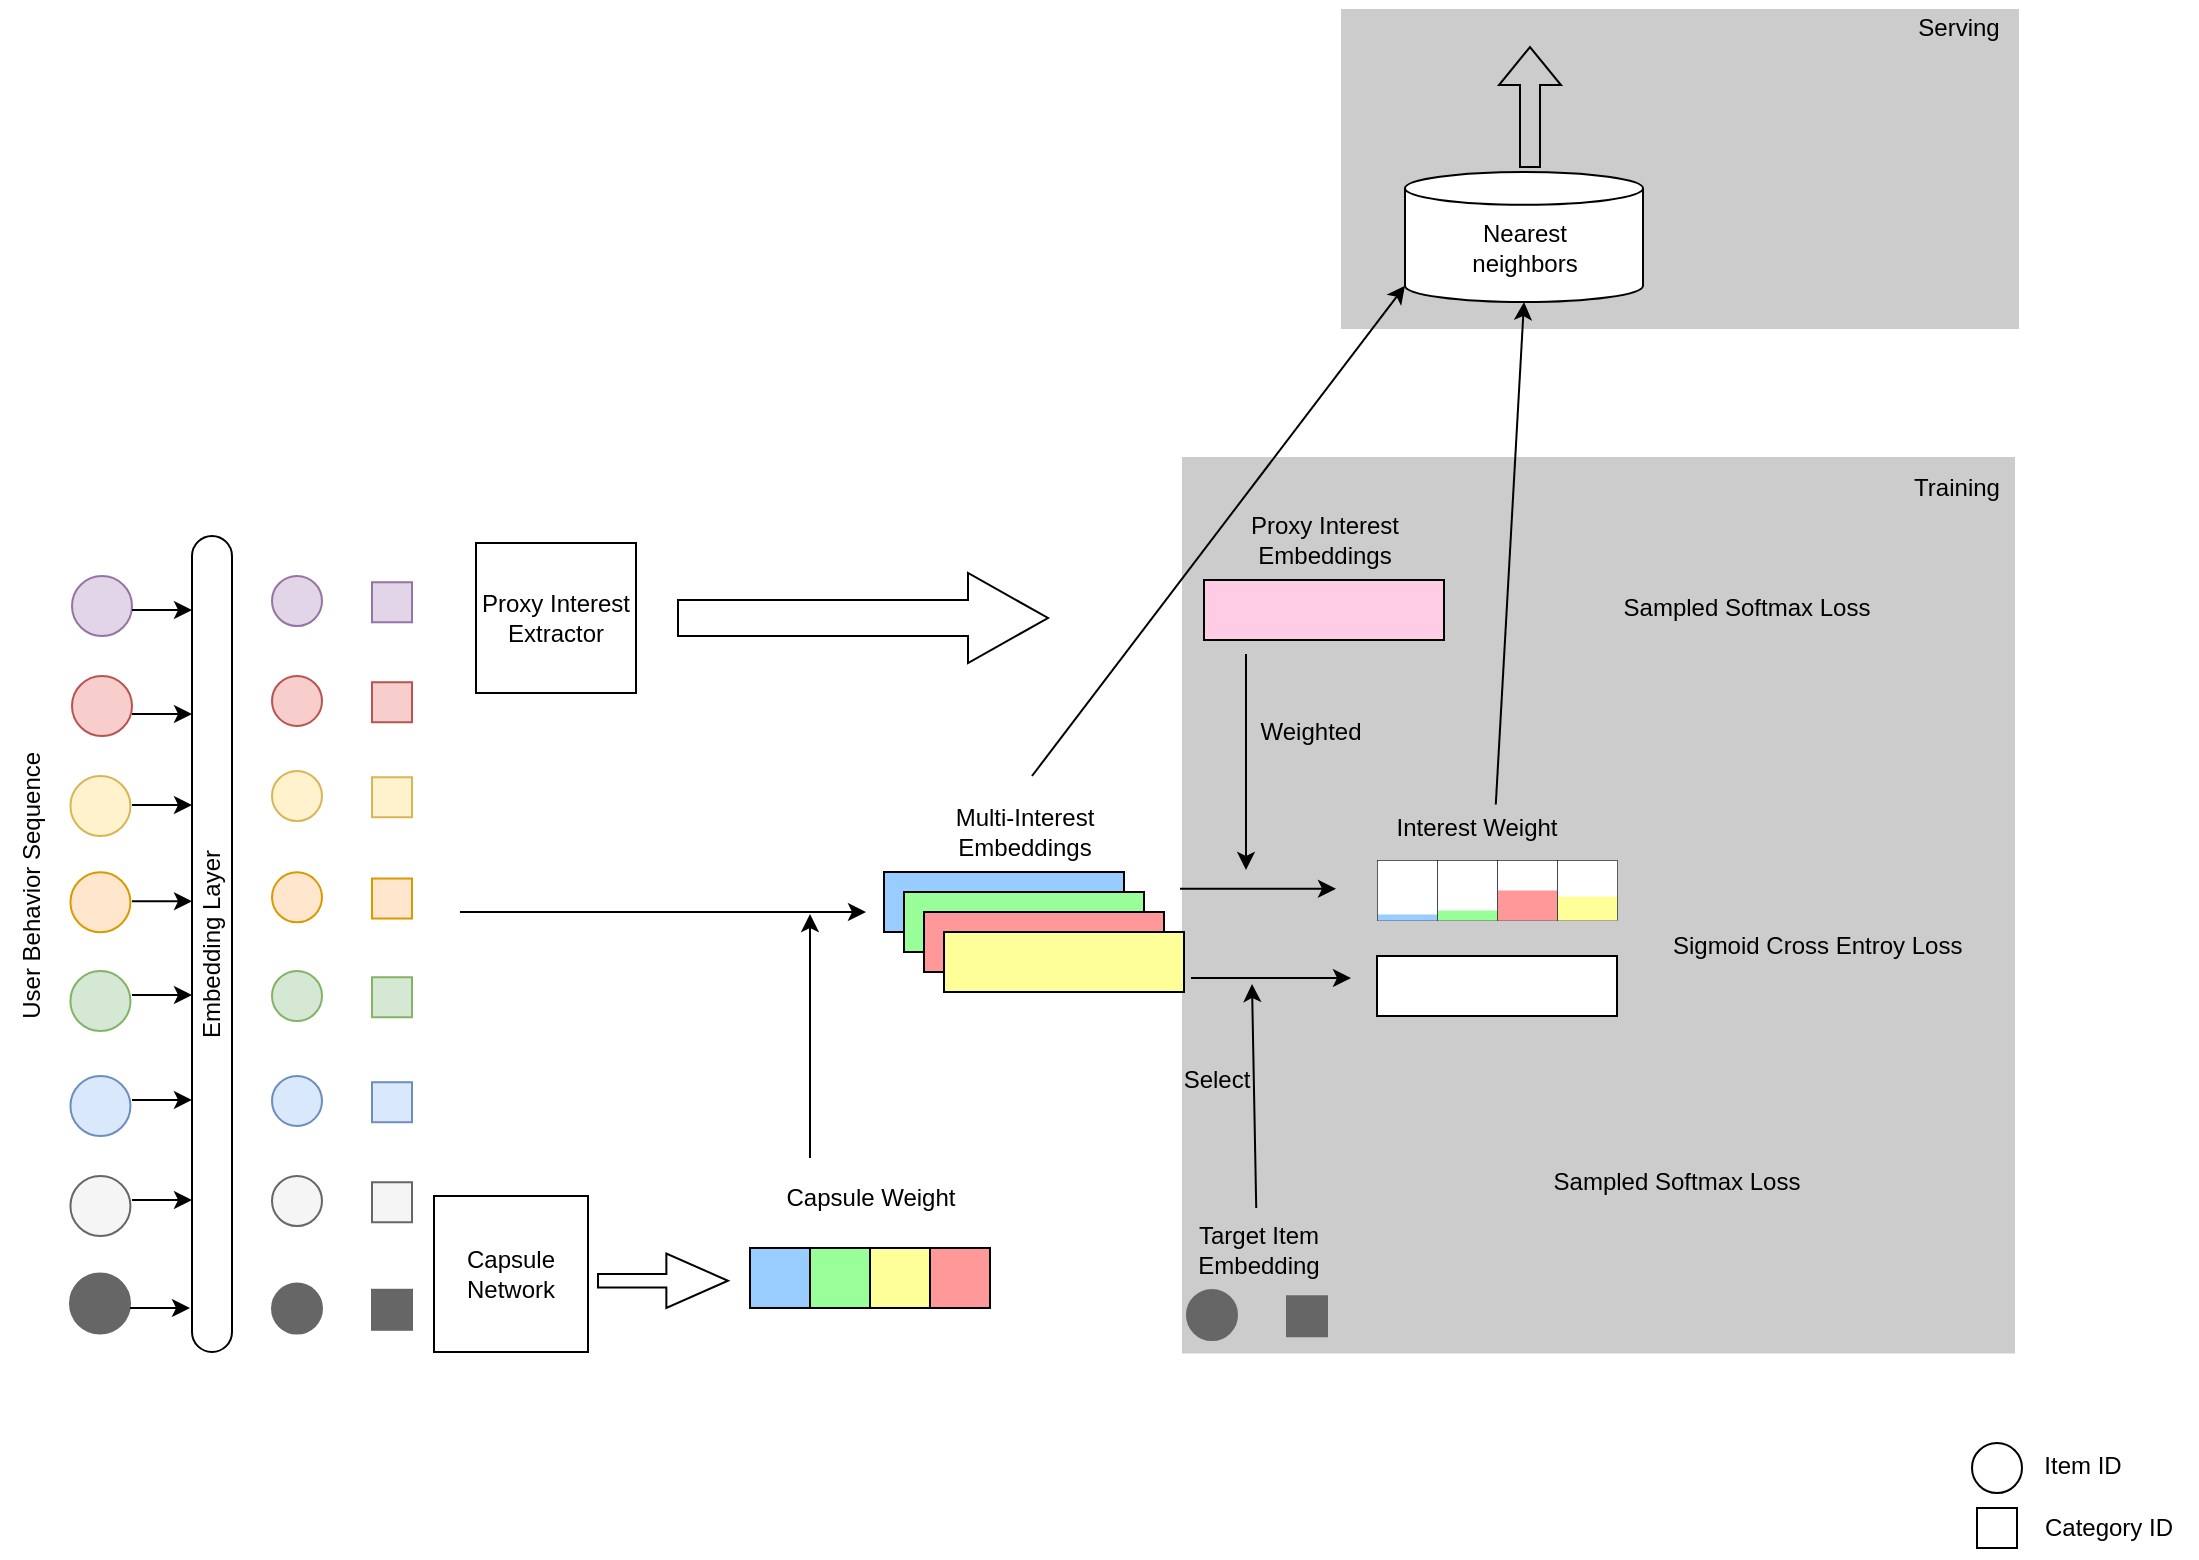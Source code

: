 <mxfile version="24.0.2" type="github">
  <diagram id="xxs9f7XkWUvfaM0idZEA" name="第 1 页">
    <mxGraphModel dx="1108" dy="660" grid="0" gridSize="10" guides="1" tooltips="1" connect="1" arrows="1" fold="1" page="1" pageScale="1" pageWidth="1169" pageHeight="827" math="0" shadow="0">
      <root>
        <mxCell id="0" />
        <mxCell id="1" parent="0" />
        <mxCell id="2vjCo2IcNoUnDBzv9IQX-51" value="" style="rounded=0;whiteSpace=wrap;html=1;rotation=90;fillColor=#CCCCCC;strokeColor=none;" vertex="1" parent="1">
          <mxGeometry x="790" y="-59" width="160" height="339" as="geometry" />
        </mxCell>
        <mxCell id="2vjCo2IcNoUnDBzv9IQX-32" value="" style="rounded=0;whiteSpace=wrap;html=1;rotation=90;fillColor=#CCCCCC;strokeColor=none;" vertex="1" parent="1">
          <mxGeometry x="605.13" y="270.37" width="448.25" height="416.5" as="geometry" />
        </mxCell>
        <mxCell id="eZbzr1Br7c3N-v60xn89-9" value="" style="ellipse;whiteSpace=wrap;html=1;aspect=fixed;fillColor=#666666;strokeColor=#666666;fontColor=#333333;" parent="1" vertex="1">
          <mxGeometry x="65" y="662.76" width="30" height="30" as="geometry" />
        </mxCell>
        <mxCell id="eZbzr1Br7c3N-v60xn89-13" value="Capsule Network" style="whiteSpace=wrap;html=1;" parent="1" vertex="1">
          <mxGeometry x="247" y="624" width="77" height="78" as="geometry" />
        </mxCell>
        <mxCell id="eZbzr1Br7c3N-v60xn89-14" value="Proxy Interest Extractor" style="whiteSpace=wrap;html=1;" parent="1" vertex="1">
          <mxGeometry x="268" y="297.5" width="80" height="75" as="geometry" />
        </mxCell>
        <mxCell id="eZbzr1Br7c3N-v60xn89-17" value="" style="html=1;shadow=0;dashed=0;align=center;verticalAlign=middle;shape=mxgraph.arrows2.arrow;dy=0.75;dx=30.82;notch=0;" parent="1" vertex="1">
          <mxGeometry x="329" y="652.75" width="65" height="27.24" as="geometry" />
        </mxCell>
        <mxCell id="eZbzr1Br7c3N-v60xn89-18" value="" style="html=1;shadow=0;dashed=0;align=center;verticalAlign=middle;shape=mxgraph.arrows2.arrow;dy=0.6;dx=40;notch=0;" parent="1" vertex="1">
          <mxGeometry x="369" y="312.5" width="185" height="45" as="geometry" />
        </mxCell>
        <mxCell id="eZbzr1Br7c3N-v60xn89-53" value="" style="group" parent="1" vertex="1" connectable="0">
          <mxGeometry x="31.0" y="291.515" width="72.195" height="371.24" as="geometry" />
        </mxCell>
        <mxCell id="eZbzr1Br7c3N-v60xn89-1" value="" style="ellipse;whiteSpace=wrap;html=1;aspect=fixed;fillColor=#e1d5e7;strokeColor=#9673a6;" parent="eZbzr1Br7c3N-v60xn89-53" vertex="1">
          <mxGeometry x="35.0" y="22.485" width="30" height="30" as="geometry" />
        </mxCell>
        <mxCell id="eZbzr1Br7c3N-v60xn89-2" value="" style="ellipse;whiteSpace=wrap;html=1;aspect=fixed;fillColor=#dae8fc;strokeColor=#6c8ebf;" parent="eZbzr1Br7c3N-v60xn89-53" vertex="1">
          <mxGeometry x="34.22" y="272.485" width="30" height="30" as="geometry" />
        </mxCell>
        <mxCell id="eZbzr1Br7c3N-v60xn89-3" value="" style="ellipse;whiteSpace=wrap;html=1;aspect=fixed;fillColor=#f8cecc;strokeColor=#b85450;" parent="eZbzr1Br7c3N-v60xn89-53" vertex="1">
          <mxGeometry x="35.0" y="72.485" width="30" height="30" as="geometry" />
        </mxCell>
        <mxCell id="eZbzr1Br7c3N-v60xn89-4" value="" style="ellipse;whiteSpace=wrap;html=1;aspect=fixed;fillColor=#fff2cc;strokeColor=#d6b656;" parent="eZbzr1Br7c3N-v60xn89-53" vertex="1">
          <mxGeometry x="34.22" y="122.485" width="30" height="30" as="geometry" />
        </mxCell>
        <mxCell id="eZbzr1Br7c3N-v60xn89-5" value="" style="ellipse;whiteSpace=wrap;html=1;aspect=fixed;fillColor=#ffe6cc;strokeColor=#d79b00;" parent="eZbzr1Br7c3N-v60xn89-53" vertex="1">
          <mxGeometry x="34.22" y="170.615" width="30" height="30" as="geometry" />
        </mxCell>
        <mxCell id="eZbzr1Br7c3N-v60xn89-6" value="" style="ellipse;whiteSpace=wrap;html=1;aspect=fixed;fillColor=#d5e8d4;strokeColor=#82b366;" parent="eZbzr1Br7c3N-v60xn89-53" vertex="1">
          <mxGeometry x="34.22" y="219.985" width="30" height="30" as="geometry" />
        </mxCell>
        <mxCell id="eZbzr1Br7c3N-v60xn89-8" value="" style="ellipse;whiteSpace=wrap;html=1;aspect=fixed;fillColor=#f5f5f5;fontColor=#333333;strokeColor=#666666;" parent="eZbzr1Br7c3N-v60xn89-53" vertex="1">
          <mxGeometry x="34.22" y="322.485" width="30" height="30" as="geometry" />
        </mxCell>
        <mxCell id="eZbzr1Br7c3N-v60xn89-15" value="User Behavior Sequence" style="text;html=1;align=center;verticalAlign=middle;resizable=0;points=[];autosize=1;strokeColor=none;fillColor=none;rotation=-90;" parent="eZbzr1Br7c3N-v60xn89-53" vertex="1">
          <mxGeometry x="-65" y="162.645" width="160" height="30" as="geometry" />
        </mxCell>
        <mxCell id="eZbzr1Br7c3N-v60xn89-118" value="" style="endArrow=classic;html=1;rounded=0;" parent="eZbzr1Br7c3N-v60xn89-53" edge="1">
          <mxGeometry width="50" height="50" relative="1" as="geometry">
            <mxPoint x="65" y="136.985" as="sourcePoint" />
            <mxPoint x="95" y="136.985" as="targetPoint" />
          </mxGeometry>
        </mxCell>
        <mxCell id="eZbzr1Br7c3N-v60xn89-55" value="" style="group" parent="1" vertex="1" connectable="0">
          <mxGeometry x="632" y="276" width="120" height="70" as="geometry" />
        </mxCell>
        <mxCell id="eZbzr1Br7c3N-v60xn89-51" value="" style="rounded=0;whiteSpace=wrap;html=1;fillColor=#FFCCE6;fontColor=#ffffff;strokeColor=default;direction=west;flipH=0;flipV=1;" parent="eZbzr1Br7c3N-v60xn89-55" vertex="1">
          <mxGeometry y="40" width="120" height="30" as="geometry" />
        </mxCell>
        <mxCell id="eZbzr1Br7c3N-v60xn89-52" value="Proxy Interest&lt;div&gt;Embeddings&lt;/div&gt;" style="text;html=1;align=center;verticalAlign=middle;resizable=0;points=[];autosize=1;strokeColor=none;fillColor=none;" parent="eZbzr1Br7c3N-v60xn89-55" vertex="1">
          <mxGeometry x="10" width="100" height="40" as="geometry" />
        </mxCell>
        <mxCell id="eZbzr1Br7c3N-v60xn89-58" value="" style="group" parent="1" vertex="1" connectable="0">
          <mxGeometry x="472" y="422" width="150" height="100" as="geometry" />
        </mxCell>
        <mxCell id="eZbzr1Br7c3N-v60xn89-59" value="Multi-Interest&lt;div&gt;Embeddings&lt;/div&gt;" style="text;html=1;align=center;verticalAlign=middle;resizable=0;points=[];autosize=1;strokeColor=none;fillColor=none;container=0;" parent="eZbzr1Br7c3N-v60xn89-58" vertex="1">
          <mxGeometry x="25" width="90" height="40" as="geometry" />
        </mxCell>
        <mxCell id="eZbzr1Br7c3N-v60xn89-60" value="" style="rounded=0;whiteSpace=wrap;html=1;fillColor=#99CCFF;fontColor=#ffffff;strokeColor=default;direction=west;flipH=0;flipV=1;container=0;" parent="eZbzr1Br7c3N-v60xn89-58" vertex="1">
          <mxGeometry y="40" width="120" height="30" as="geometry" />
        </mxCell>
        <mxCell id="eZbzr1Br7c3N-v60xn89-61" value="" style="rounded=0;whiteSpace=wrap;html=1;fillColor=#99FF99;fontColor=#ffffff;strokeColor=default;direction=west;flipH=0;flipV=1;container=0;" parent="eZbzr1Br7c3N-v60xn89-58" vertex="1">
          <mxGeometry x="10" y="50" width="120" height="30" as="geometry" />
        </mxCell>
        <mxCell id="eZbzr1Br7c3N-v60xn89-62" value="" style="rounded=0;whiteSpace=wrap;html=1;fillColor=#FF9999;strokeColor=default;direction=west;flipH=0;flipV=1;container=0;" parent="eZbzr1Br7c3N-v60xn89-58" vertex="1">
          <mxGeometry x="20" y="60" width="120" height="30" as="geometry" />
        </mxCell>
        <mxCell id="eZbzr1Br7c3N-v60xn89-63" value="" style="rounded=0;whiteSpace=wrap;html=1;fillColor=#FFFF99;strokeColor=default;direction=west;flipH=0;flipV=1;container=0;" parent="eZbzr1Br7c3N-v60xn89-58" vertex="1">
          <mxGeometry x="30" y="70" width="120" height="30" as="geometry" />
        </mxCell>
        <mxCell id="eZbzr1Br7c3N-v60xn89-99" value="" style="ellipse;whiteSpace=wrap;html=1;aspect=fixed;" parent="1" vertex="1">
          <mxGeometry x="1016" y="747.5" width="25" height="25" as="geometry" />
        </mxCell>
        <mxCell id="eZbzr1Br7c3N-v60xn89-100" value="" style="whiteSpace=wrap;html=1;aspect=fixed;" parent="1" vertex="1">
          <mxGeometry x="1018.5" y="780" width="20" height="20" as="geometry" />
        </mxCell>
        <mxCell id="eZbzr1Br7c3N-v60xn89-101" value="Item ID" style="text;html=1;align=center;verticalAlign=middle;resizable=0;points=[];autosize=1;strokeColor=none;fillColor=none;" parent="1" vertex="1">
          <mxGeometry x="1041" y="744" width="60" height="30" as="geometry" />
        </mxCell>
        <mxCell id="eZbzr1Br7c3N-v60xn89-102" value="Category ID" style="text;html=1;align=center;verticalAlign=middle;resizable=0;points=[];autosize=1;strokeColor=none;fillColor=none;" parent="1" vertex="1">
          <mxGeometry x="1038.5" y="775" width="90" height="30" as="geometry" />
        </mxCell>
        <mxCell id="eZbzr1Br7c3N-v60xn89-103" value="Embedding Layer" style="rounded=1;whiteSpace=wrap;html=1;arcSize=50;direction=west;rotation=-90;" parent="1" vertex="1">
          <mxGeometry x="-68" y="488" width="408" height="20" as="geometry" />
        </mxCell>
        <mxCell id="eZbzr1Br7c3N-v60xn89-111" value="" style="endArrow=classic;html=1;rounded=0;" parent="1" edge="1">
          <mxGeometry width="50" height="50" relative="1" as="geometry">
            <mxPoint x="96" y="331.01" as="sourcePoint" />
            <mxPoint x="126" y="331.01" as="targetPoint" />
          </mxGeometry>
        </mxCell>
        <mxCell id="eZbzr1Br7c3N-v60xn89-116" value="" style="endArrow=classic;html=1;rounded=0;" parent="1" edge="1">
          <mxGeometry width="50" height="50" relative="1" as="geometry">
            <mxPoint x="96" y="383" as="sourcePoint" />
            <mxPoint x="126" y="383" as="targetPoint" />
          </mxGeometry>
        </mxCell>
        <mxCell id="eZbzr1Br7c3N-v60xn89-119" value="" style="endArrow=classic;html=1;rounded=0;" parent="1" edge="1">
          <mxGeometry width="50" height="50" relative="1" as="geometry">
            <mxPoint x="96" y="476.64" as="sourcePoint" />
            <mxPoint x="126" y="476.64" as="targetPoint" />
          </mxGeometry>
        </mxCell>
        <mxCell id="eZbzr1Br7c3N-v60xn89-120" value="" style="endArrow=classic;html=1;rounded=0;" parent="1" edge="1">
          <mxGeometry width="50" height="50" relative="1" as="geometry">
            <mxPoint x="96" y="523.5" as="sourcePoint" />
            <mxPoint x="126" y="523.5" as="targetPoint" />
          </mxGeometry>
        </mxCell>
        <mxCell id="eZbzr1Br7c3N-v60xn89-121" value="" style="endArrow=classic;html=1;rounded=0;" parent="1" edge="1">
          <mxGeometry width="50" height="50" relative="1" as="geometry">
            <mxPoint x="96" y="575.99" as="sourcePoint" />
            <mxPoint x="126" y="575.99" as="targetPoint" />
          </mxGeometry>
        </mxCell>
        <mxCell id="eZbzr1Br7c3N-v60xn89-122" value="" style="endArrow=classic;html=1;rounded=0;" parent="1" edge="1">
          <mxGeometry width="50" height="50" relative="1" as="geometry">
            <mxPoint x="96" y="626" as="sourcePoint" />
            <mxPoint x="126" y="626" as="targetPoint" />
          </mxGeometry>
        </mxCell>
        <mxCell id="eZbzr1Br7c3N-v60xn89-128" value="" style="group" parent="1" vertex="1" connectable="0">
          <mxGeometry x="216" y="317.13" width="20" height="320" as="geometry" />
        </mxCell>
        <mxCell id="eZbzr1Br7c3N-v60xn89-65" value="" style="whiteSpace=wrap;html=1;aspect=fixed;fillColor=#e1d5e7;strokeColor=#9673a6;container=0;" parent="eZbzr1Br7c3N-v60xn89-128" vertex="1">
          <mxGeometry width="20" height="20" as="geometry" />
        </mxCell>
        <mxCell id="eZbzr1Br7c3N-v60xn89-79" value="" style="whiteSpace=wrap;html=1;aspect=fixed;fillColor=#f8cecc;strokeColor=#b85450;container=0;" parent="eZbzr1Br7c3N-v60xn89-128" vertex="1">
          <mxGeometry y="49.99" width="20" height="20" as="geometry" />
        </mxCell>
        <mxCell id="eZbzr1Br7c3N-v60xn89-83" value="" style="whiteSpace=wrap;html=1;aspect=fixed;fillColor=#dae8fc;strokeColor=#6c8ebf;container=0;" parent="eZbzr1Br7c3N-v60xn89-128" vertex="1">
          <mxGeometry y="249.99" width="20" height="20" as="geometry" />
        </mxCell>
        <mxCell id="eZbzr1Br7c3N-v60xn89-86" value="" style="whiteSpace=wrap;html=1;aspect=fixed;fillColor=#fff2cc;strokeColor=#d6b656;container=0;" parent="eZbzr1Br7c3N-v60xn89-128" vertex="1">
          <mxGeometry y="97.5" width="20" height="20" as="geometry" />
        </mxCell>
        <mxCell id="eZbzr1Br7c3N-v60xn89-89" value="" style="whiteSpace=wrap;html=1;aspect=fixed;fillColor=#d5e8d4;strokeColor=#82b366;container=0;" parent="eZbzr1Br7c3N-v60xn89-128" vertex="1">
          <mxGeometry y="197.5" width="20" height="20" as="geometry" />
        </mxCell>
        <mxCell id="eZbzr1Br7c3N-v60xn89-92" value="" style="whiteSpace=wrap;html=1;aspect=fixed;fillColor=#ffe6cc;strokeColor=#d79b00;container=0;" parent="eZbzr1Br7c3N-v60xn89-128" vertex="1">
          <mxGeometry y="148.13" width="20" height="20" as="geometry" />
        </mxCell>
        <mxCell id="eZbzr1Br7c3N-v60xn89-95" value="" style="whiteSpace=wrap;html=1;aspect=fixed;fillColor=#f5f5f5;strokeColor=#666666;fontColor=#333333;container=0;" parent="eZbzr1Br7c3N-v60xn89-128" vertex="1">
          <mxGeometry y="300" width="20" height="20" as="geometry" />
        </mxCell>
        <mxCell id="eZbzr1Br7c3N-v60xn89-129" value="" style="group" parent="1" vertex="1" connectable="0">
          <mxGeometry x="166" y="314" width="25" height="325" as="geometry" />
        </mxCell>
        <mxCell id="eZbzr1Br7c3N-v60xn89-64" value="" style="ellipse;whiteSpace=wrap;html=1;aspect=fixed;fillColor=#e1d5e7;strokeColor=#9673a6;container=0;" parent="eZbzr1Br7c3N-v60xn89-129" vertex="1">
          <mxGeometry width="25" height="25" as="geometry" />
        </mxCell>
        <mxCell id="eZbzr1Br7c3N-v60xn89-78" value="" style="ellipse;whiteSpace=wrap;html=1;aspect=fixed;fillColor=#f8cecc;strokeColor=#b85450;container=0;" parent="eZbzr1Br7c3N-v60xn89-129" vertex="1">
          <mxGeometry y="49.99" width="25" height="25" as="geometry" />
        </mxCell>
        <mxCell id="eZbzr1Br7c3N-v60xn89-82" value="" style="ellipse;whiteSpace=wrap;html=1;aspect=fixed;fillColor=#dae8fc;strokeColor=#6c8ebf;container=0;" parent="eZbzr1Br7c3N-v60xn89-129" vertex="1">
          <mxGeometry y="249.99" width="25" height="25" as="geometry" />
        </mxCell>
        <mxCell id="eZbzr1Br7c3N-v60xn89-85" value="" style="ellipse;whiteSpace=wrap;html=1;aspect=fixed;fillColor=#fff2cc;strokeColor=#d6b656;container=0;" parent="eZbzr1Br7c3N-v60xn89-129" vertex="1">
          <mxGeometry y="97.5" width="25" height="25" as="geometry" />
        </mxCell>
        <mxCell id="eZbzr1Br7c3N-v60xn89-88" value="" style="ellipse;whiteSpace=wrap;html=1;aspect=fixed;fillColor=#d5e8d4;strokeColor=#82b366;container=0;" parent="eZbzr1Br7c3N-v60xn89-129" vertex="1">
          <mxGeometry y="197.5" width="25" height="25" as="geometry" />
        </mxCell>
        <mxCell id="eZbzr1Br7c3N-v60xn89-91" value="" style="ellipse;whiteSpace=wrap;html=1;aspect=fixed;fillColor=#ffe6cc;strokeColor=#d79b00;container=0;" parent="eZbzr1Br7c3N-v60xn89-129" vertex="1">
          <mxGeometry y="148.13" width="25" height="25" as="geometry" />
        </mxCell>
        <mxCell id="eZbzr1Br7c3N-v60xn89-94" value="" style="ellipse;whiteSpace=wrap;html=1;aspect=fixed;fillColor=#f5f5f5;strokeColor=#666666;fontColor=#333333;container=0;" parent="eZbzr1Br7c3N-v60xn89-129" vertex="1">
          <mxGeometry y="300" width="25" height="25" as="geometry" />
        </mxCell>
        <mxCell id="eZbzr1Br7c3N-v60xn89-143" value="" style="endArrow=classic;html=1;rounded=0;" parent="1" edge="1">
          <mxGeometry width="50" height="50" relative="1" as="geometry">
            <mxPoint x="620" y="470.4" as="sourcePoint" />
            <mxPoint x="698" y="470.4" as="targetPoint" />
          </mxGeometry>
        </mxCell>
        <mxCell id="2vjCo2IcNoUnDBzv9IQX-28" value="" style="endArrow=classic;html=1;rounded=0;" edge="1" parent="1">
          <mxGeometry width="50" height="50" relative="1" as="geometry">
            <mxPoint x="625.5" y="515" as="sourcePoint" />
            <mxPoint x="705.5" y="515" as="targetPoint" />
          </mxGeometry>
        </mxCell>
        <mxCell id="2vjCo2IcNoUnDBzv9IQX-29" value="" style="rounded=0;whiteSpace=wrap;html=1;" vertex="1" parent="1">
          <mxGeometry x="718.5" y="504" width="120" height="30" as="geometry" />
        </mxCell>
        <mxCell id="2vjCo2IcNoUnDBzv9IQX-30" value="" style="endArrow=classic;html=1;rounded=0;" edge="1" parent="1" source="2vjCo2IcNoUnDBzv9IQX-34">
          <mxGeometry width="50" height="50" relative="1" as="geometry">
            <mxPoint x="656" y="617" as="sourcePoint" />
            <mxPoint x="656" y="518" as="targetPoint" />
          </mxGeometry>
        </mxCell>
        <mxCell id="2vjCo2IcNoUnDBzv9IQX-31" value="Select" style="text;html=1;align=center;verticalAlign=middle;resizable=0;points=[];autosize=1;strokeColor=none;fillColor=none;" vertex="1" parent="1">
          <mxGeometry x="608" y="551" width="60" height="30" as="geometry" />
        </mxCell>
        <mxCell id="2vjCo2IcNoUnDBzv9IQX-33" value="" style="group" vertex="1" connectable="0" parent="1">
          <mxGeometry x="718.5" y="426" width="120" height="60" as="geometry" />
        </mxCell>
        <mxCell id="2vjCo2IcNoUnDBzv9IQX-26" value="" style="group" vertex="1" connectable="0" parent="2vjCo2IcNoUnDBzv9IQX-33">
          <mxGeometry y="30" width="120" height="30" as="geometry" />
        </mxCell>
        <mxCell id="2vjCo2IcNoUnDBzv9IQX-22" value="" style="group" vertex="1" connectable="0" parent="2vjCo2IcNoUnDBzv9IQX-26">
          <mxGeometry width="30" height="30" as="geometry" />
        </mxCell>
        <mxCell id="2vjCo2IcNoUnDBzv9IQX-8" value="" style="rounded=0;whiteSpace=wrap;html=1;strokeWidth=0.3;strokeColor=default;" vertex="1" parent="2vjCo2IcNoUnDBzv9IQX-22">
          <mxGeometry width="30" height="30" as="geometry" />
        </mxCell>
        <mxCell id="2vjCo2IcNoUnDBzv9IQX-7" value="" style="whiteSpace=wrap;html=1;fillColor=#99CCFF;strokeColor=none;strokeWidth=0.5;" vertex="1" parent="2vjCo2IcNoUnDBzv9IQX-22">
          <mxGeometry x="0.25" y="27" width="29.5" height="3" as="geometry" />
        </mxCell>
        <mxCell id="2vjCo2IcNoUnDBzv9IQX-23" value="" style="group" vertex="1" connectable="0" parent="2vjCo2IcNoUnDBzv9IQX-26">
          <mxGeometry x="30" width="30" height="30" as="geometry" />
        </mxCell>
        <mxCell id="2vjCo2IcNoUnDBzv9IQX-18" value="" style="rounded=0;whiteSpace=wrap;html=1;strokeWidth=0.3;strokeColor=default;" vertex="1" parent="2vjCo2IcNoUnDBzv9IQX-23">
          <mxGeometry width="30" height="30" as="geometry" />
        </mxCell>
        <mxCell id="2vjCo2IcNoUnDBzv9IQX-19" value="" style="whiteSpace=wrap;html=1;fillColor=#99FF99;strokeColor=none;strokeWidth=0.5;" vertex="1" parent="2vjCo2IcNoUnDBzv9IQX-23">
          <mxGeometry x="0.25" y="25" width="29.5" height="5" as="geometry" />
        </mxCell>
        <mxCell id="2vjCo2IcNoUnDBzv9IQX-24" value="" style="group" vertex="1" connectable="0" parent="2vjCo2IcNoUnDBzv9IQX-26">
          <mxGeometry x="60" width="30" height="30" as="geometry" />
        </mxCell>
        <mxCell id="2vjCo2IcNoUnDBzv9IQX-16" value="" style="rounded=0;whiteSpace=wrap;html=1;strokeWidth=0.3;strokeColor=default;" vertex="1" parent="2vjCo2IcNoUnDBzv9IQX-24">
          <mxGeometry width="30" height="30" as="geometry" />
        </mxCell>
        <mxCell id="2vjCo2IcNoUnDBzv9IQX-17" value="" style="whiteSpace=wrap;html=1;fillColor=#FF9999;strokeColor=none;strokeWidth=0.5;" vertex="1" parent="2vjCo2IcNoUnDBzv9IQX-24">
          <mxGeometry x="0.25" y="15" width="29.5" height="15" as="geometry" />
        </mxCell>
        <mxCell id="2vjCo2IcNoUnDBzv9IQX-25" value="" style="group" vertex="1" connectable="0" parent="2vjCo2IcNoUnDBzv9IQX-26">
          <mxGeometry x="90" width="30" height="30" as="geometry" />
        </mxCell>
        <mxCell id="2vjCo2IcNoUnDBzv9IQX-20" value="" style="rounded=0;whiteSpace=wrap;html=1;strokeWidth=0.3;strokeColor=default;" vertex="1" parent="2vjCo2IcNoUnDBzv9IQX-25">
          <mxGeometry width="30" height="30" as="geometry" />
        </mxCell>
        <mxCell id="2vjCo2IcNoUnDBzv9IQX-21" value="" style="whiteSpace=wrap;html=1;fillColor=#FFFF99;strokeColor=none;strokeWidth=0.5;" vertex="1" parent="2vjCo2IcNoUnDBzv9IQX-25">
          <mxGeometry x="0.25" y="18" width="29.5" height="12" as="geometry" />
        </mxCell>
        <mxCell id="2vjCo2IcNoUnDBzv9IQX-34" value="Target Item&lt;div&gt;Embedding&lt;/div&gt;" style="text;html=1;align=center;verticalAlign=middle;resizable=0;points=[];autosize=1;strokeColor=none;fillColor=none;" vertex="1" parent="1">
          <mxGeometry x="619" y="630" width="79" height="41" as="geometry" />
        </mxCell>
        <mxCell id="2vjCo2IcNoUnDBzv9IQX-35" value="Training" style="text;html=1;align=center;verticalAlign=middle;resizable=0;points=[];autosize=1;strokeColor=none;fillColor=none;" vertex="1" parent="1">
          <mxGeometry x="977.5" y="257" width="61" height="26" as="geometry" />
        </mxCell>
        <mxCell id="2vjCo2IcNoUnDBzv9IQX-36" value="Sampled Softmax Loss" style="text;html=1;align=center;verticalAlign=middle;resizable=0;points=[];autosize=1;strokeColor=none;fillColor=none;" vertex="1" parent="1">
          <mxGeometry x="797" y="604" width="141" height="26" as="geometry" />
        </mxCell>
        <mxCell id="2vjCo2IcNoUnDBzv9IQX-38" value="" style="endArrow=classic;html=1;rounded=0;" edge="1" parent="1">
          <mxGeometry width="50" height="50" relative="1" as="geometry">
            <mxPoint x="95" y="680" as="sourcePoint" />
            <mxPoint x="125" y="680" as="targetPoint" />
          </mxGeometry>
        </mxCell>
        <mxCell id="2vjCo2IcNoUnDBzv9IQX-39" value="" style="whiteSpace=wrap;html=1;aspect=fixed;fillColor=#666666;strokeColor=#666666;fontColor=#333333;container=0;" vertex="1" parent="1">
          <mxGeometry x="216" y="670.89" width="20" height="20" as="geometry" />
        </mxCell>
        <mxCell id="2vjCo2IcNoUnDBzv9IQX-40" value="" style="ellipse;whiteSpace=wrap;html=1;aspect=fixed;fillColor=#666666;strokeColor=#666666;fontColor=#333333;container=0;" vertex="1" parent="1">
          <mxGeometry x="166" y="667.76" width="25" height="25" as="geometry" />
        </mxCell>
        <mxCell id="2vjCo2IcNoUnDBzv9IQX-41" value="" style="endArrow=classic;html=1;rounded=0;" edge="1" parent="1">
          <mxGeometry width="50" height="50" relative="1" as="geometry">
            <mxPoint x="260" y="482" as="sourcePoint" />
            <mxPoint x="463" y="482" as="targetPoint" />
          </mxGeometry>
        </mxCell>
        <mxCell id="eZbzr1Br7c3N-v60xn89-142" value="" style="endArrow=classic;html=1;rounded=0;" parent="1" edge="1">
          <mxGeometry width="50" height="50" relative="1" as="geometry">
            <mxPoint x="435.0" y="575" as="sourcePoint" />
            <mxPoint x="435" y="483" as="targetPoint" />
            <Array as="points">
              <mxPoint x="435.0" y="605" />
            </Array>
          </mxGeometry>
        </mxCell>
        <mxCell id="2vjCo2IcNoUnDBzv9IQX-27" value="Interest Weight" style="text;html=1;align=center;verticalAlign=middle;resizable=0;points=[];autosize=1;strokeColor=none;fillColor=none;" vertex="1" parent="1">
          <mxGeometry x="718.5" y="427.37" width="98" height="26" as="geometry" />
        </mxCell>
        <mxCell id="eZbzr1Br7c3N-v60xn89-40" value="Capsule Weight" style="text;html=1;align=center;verticalAlign=middle;resizable=0;points=[];autosize=1;strokeColor=none;fillColor=none;container=0;" parent="1" vertex="1">
          <mxGeometry x="410" y="610" width="110" height="30" as="geometry" />
        </mxCell>
        <mxCell id="eZbzr1Br7c3N-v60xn89-141" value="" style="group" parent="1" vertex="1" connectable="0">
          <mxGeometry x="405" y="649.99" width="120" height="30" as="geometry" />
        </mxCell>
        <mxCell id="eZbzr1Br7c3N-v60xn89-137" value="" style="whiteSpace=wrap;html=1;aspect=fixed;fillColor=#99CCFF;" parent="eZbzr1Br7c3N-v60xn89-141" vertex="1">
          <mxGeometry width="30" height="30" as="geometry" />
        </mxCell>
        <mxCell id="eZbzr1Br7c3N-v60xn89-138" value="" style="whiteSpace=wrap;html=1;aspect=fixed;fillColor=#99FF99;" parent="eZbzr1Br7c3N-v60xn89-141" vertex="1">
          <mxGeometry x="30" width="30" height="30" as="geometry" />
        </mxCell>
        <mxCell id="eZbzr1Br7c3N-v60xn89-139" value="" style="whiteSpace=wrap;html=1;aspect=fixed;fillColor=#FFFF99;" parent="eZbzr1Br7c3N-v60xn89-141" vertex="1">
          <mxGeometry x="60" width="30" height="30" as="geometry" />
        </mxCell>
        <mxCell id="eZbzr1Br7c3N-v60xn89-140" value="" style="whiteSpace=wrap;html=1;aspect=fixed;fillColor=#FF9999;" parent="eZbzr1Br7c3N-v60xn89-141" vertex="1">
          <mxGeometry x="90" width="30" height="30" as="geometry" />
        </mxCell>
        <mxCell id="eZbzr1Br7c3N-v60xn89-56" value="" style="endArrow=classic;html=1;rounded=0;" parent="1" edge="1">
          <mxGeometry width="50" height="50" relative="1" as="geometry">
            <mxPoint x="653" y="353" as="sourcePoint" />
            <mxPoint x="653" y="461" as="targetPoint" />
          </mxGeometry>
        </mxCell>
        <mxCell id="eZbzr1Br7c3N-v60xn89-57" value="Weighted" style="text;html=1;align=center;verticalAlign=middle;resizable=0;points=[];autosize=1;strokeColor=none;fillColor=none;" parent="1" vertex="1">
          <mxGeometry x="649.5" y="377" width="70" height="30" as="geometry" />
        </mxCell>
        <mxCell id="2vjCo2IcNoUnDBzv9IQX-45" value="" style="whiteSpace=wrap;html=1;aspect=fixed;fillColor=#666666;strokeColor=#666666;fontColor=#333333;container=0;" vertex="1" parent="1">
          <mxGeometry x="673.5" y="674.13" width="20" height="20" as="geometry" />
        </mxCell>
        <mxCell id="2vjCo2IcNoUnDBzv9IQX-46" value="" style="ellipse;whiteSpace=wrap;html=1;aspect=fixed;fillColor=#666666;strokeColor=#666666;fontColor=#333333;container=0;" vertex="1" parent="1">
          <mxGeometry x="623.5" y="671" width="25" height="25" as="geometry" />
        </mxCell>
        <mxCell id="2vjCo2IcNoUnDBzv9IQX-50" value="Sigmoid Cross Entroy Loss&amp;nbsp;" style="text;html=1;align=center;verticalAlign=middle;resizable=0;points=[];autosize=1;strokeColor=none;fillColor=none;" vertex="1" parent="1">
          <mxGeometry x="857" y="486" width="166" height="26" as="geometry" />
        </mxCell>
        <mxCell id="2vjCo2IcNoUnDBzv9IQX-55" value="" style="group" vertex="1" connectable="0" parent="1">
          <mxGeometry x="822" y="131" width="138" height="258.5" as="geometry" />
        </mxCell>
        <mxCell id="2vjCo2IcNoUnDBzv9IQX-59" value="" style="group" vertex="1" connectable="0" parent="2vjCo2IcNoUnDBzv9IQX-55">
          <mxGeometry x="-89.5" y="-19" width="119" height="65" as="geometry" />
        </mxCell>
        <mxCell id="2vjCo2IcNoUnDBzv9IQX-53" value="" style="shape=cylinder3;whiteSpace=wrap;html=1;boundedLbl=1;backgroundOutline=1;size=8.176;" vertex="1" parent="2vjCo2IcNoUnDBzv9IQX-59">
          <mxGeometry width="119" height="65" as="geometry" />
        </mxCell>
        <mxCell id="2vjCo2IcNoUnDBzv9IQX-54" value="Nearest&lt;div&gt;neighbors&lt;/div&gt;" style="text;html=1;align=center;verticalAlign=middle;resizable=0;points=[];autosize=1;strokeColor=none;fillColor=none;" vertex="1" parent="2vjCo2IcNoUnDBzv9IQX-59">
          <mxGeometry x="24" y="17" width="71" height="41" as="geometry" />
        </mxCell>
        <mxCell id="2vjCo2IcNoUnDBzv9IQX-52" value="Serving" style="text;html=1;align=center;verticalAlign=middle;resizable=0;points=[];autosize=1;strokeColor=none;fillColor=none;" vertex="1" parent="1">
          <mxGeometry x="979.5" y="26.5" width="59" height="26" as="geometry" />
        </mxCell>
        <mxCell id="2vjCo2IcNoUnDBzv9IQX-57" value="" style="endArrow=classic;html=1;rounded=0;entryX=0.5;entryY=1;entryDx=0;entryDy=0;entryPerimeter=0;exitX=0.606;exitY=0.033;exitDx=0;exitDy=0;exitPerimeter=0;" edge="1" parent="1" source="2vjCo2IcNoUnDBzv9IQX-27" target="2vjCo2IcNoUnDBzv9IQX-53">
          <mxGeometry width="50" height="50" relative="1" as="geometry">
            <mxPoint x="742" y="331" as="sourcePoint" />
            <mxPoint x="792" y="281" as="targetPoint" />
          </mxGeometry>
        </mxCell>
        <mxCell id="2vjCo2IcNoUnDBzv9IQX-58" value="" style="endArrow=classic;html=1;rounded=0;entryX=0;entryY=1;entryDx=0;entryDy=-8.176;entryPerimeter=0;" edge="1" parent="1" target="2vjCo2IcNoUnDBzv9IQX-53">
          <mxGeometry width="50" height="50" relative="1" as="geometry">
            <mxPoint x="546" y="414" as="sourcePoint" />
            <mxPoint x="565" y="179" as="targetPoint" />
          </mxGeometry>
        </mxCell>
        <mxCell id="2vjCo2IcNoUnDBzv9IQX-61" value="" style="shape=flexArrow;endArrow=classic;html=1;rounded=0;" edge="1" parent="1">
          <mxGeometry width="50" height="50" relative="1" as="geometry">
            <mxPoint x="795" y="110" as="sourcePoint" />
            <mxPoint x="795" y="49" as="targetPoint" />
          </mxGeometry>
        </mxCell>
        <mxCell id="2vjCo2IcNoUnDBzv9IQX-63" value="Sampled Softmax Loss" style="text;html=1;align=center;verticalAlign=middle;resizable=0;points=[];autosize=1;strokeColor=none;fillColor=none;" vertex="1" parent="1">
          <mxGeometry x="832" y="317.13" width="141" height="26" as="geometry" />
        </mxCell>
      </root>
    </mxGraphModel>
  </diagram>
</mxfile>
